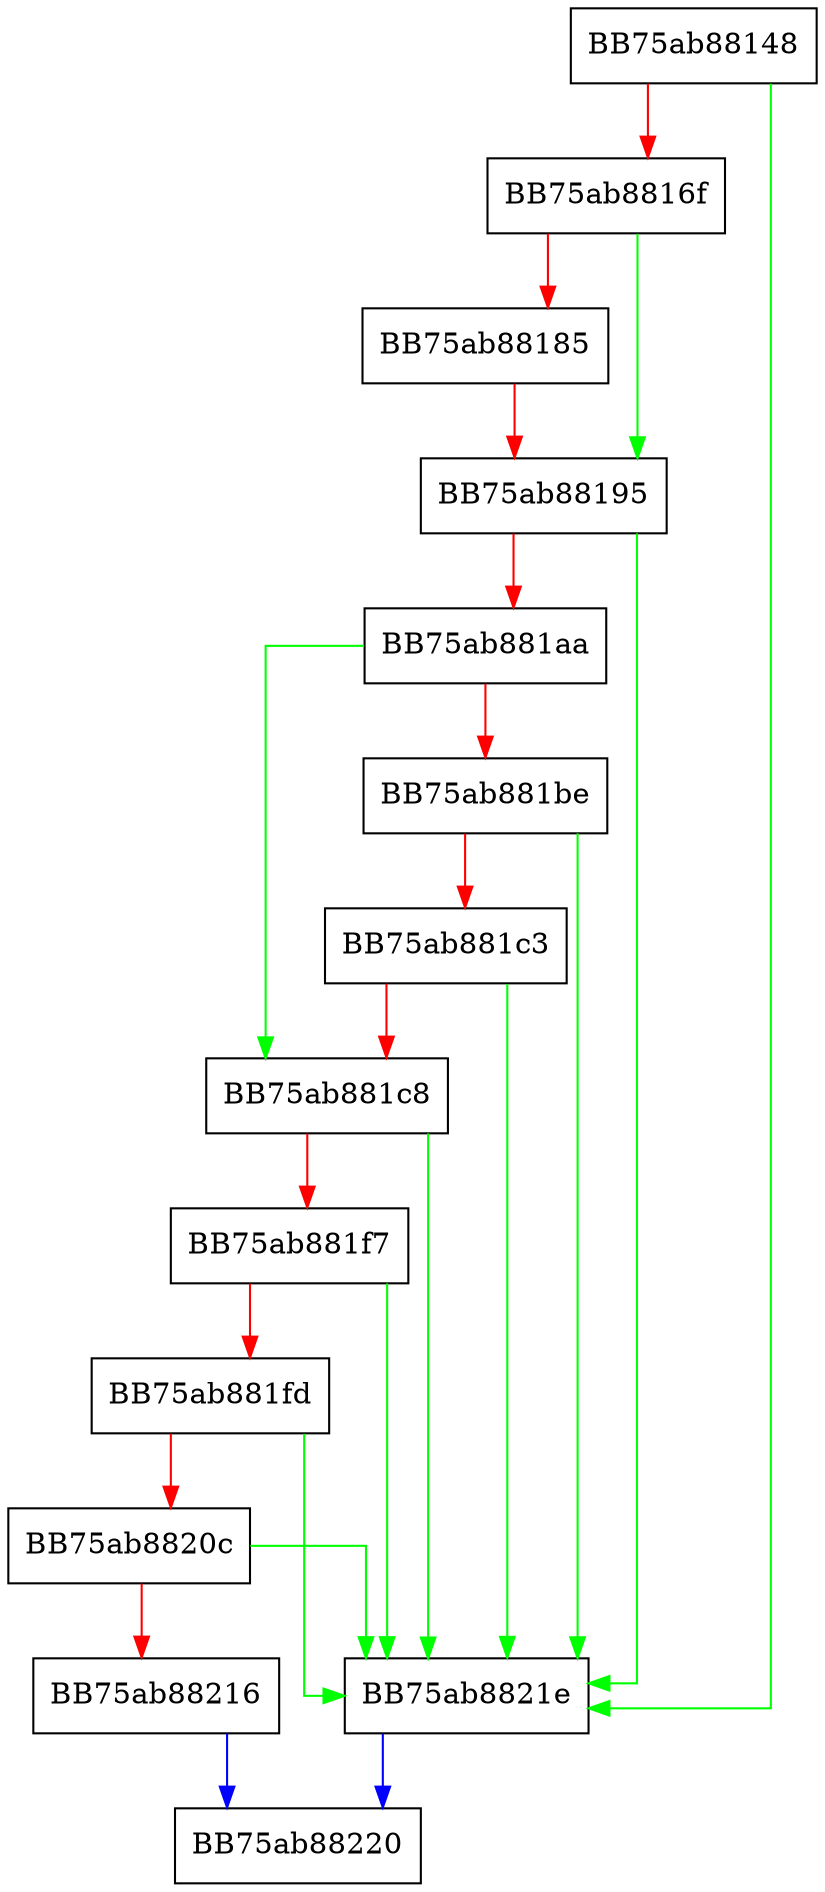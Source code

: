 digraph GetVal {
  node [shape="box"];
  graph [splines=ortho];
  BB75ab88148 -> BB75ab8821e [color="green"];
  BB75ab88148 -> BB75ab8816f [color="red"];
  BB75ab8816f -> BB75ab88195 [color="green"];
  BB75ab8816f -> BB75ab88185 [color="red"];
  BB75ab88185 -> BB75ab88195 [color="red"];
  BB75ab88195 -> BB75ab8821e [color="green"];
  BB75ab88195 -> BB75ab881aa [color="red"];
  BB75ab881aa -> BB75ab881c8 [color="green"];
  BB75ab881aa -> BB75ab881be [color="red"];
  BB75ab881be -> BB75ab8821e [color="green"];
  BB75ab881be -> BB75ab881c3 [color="red"];
  BB75ab881c3 -> BB75ab8821e [color="green"];
  BB75ab881c3 -> BB75ab881c8 [color="red"];
  BB75ab881c8 -> BB75ab8821e [color="green"];
  BB75ab881c8 -> BB75ab881f7 [color="red"];
  BB75ab881f7 -> BB75ab8821e [color="green"];
  BB75ab881f7 -> BB75ab881fd [color="red"];
  BB75ab881fd -> BB75ab8821e [color="green"];
  BB75ab881fd -> BB75ab8820c [color="red"];
  BB75ab8820c -> BB75ab8821e [color="green"];
  BB75ab8820c -> BB75ab88216 [color="red"];
  BB75ab88216 -> BB75ab88220 [color="blue"];
  BB75ab8821e -> BB75ab88220 [color="blue"];
}